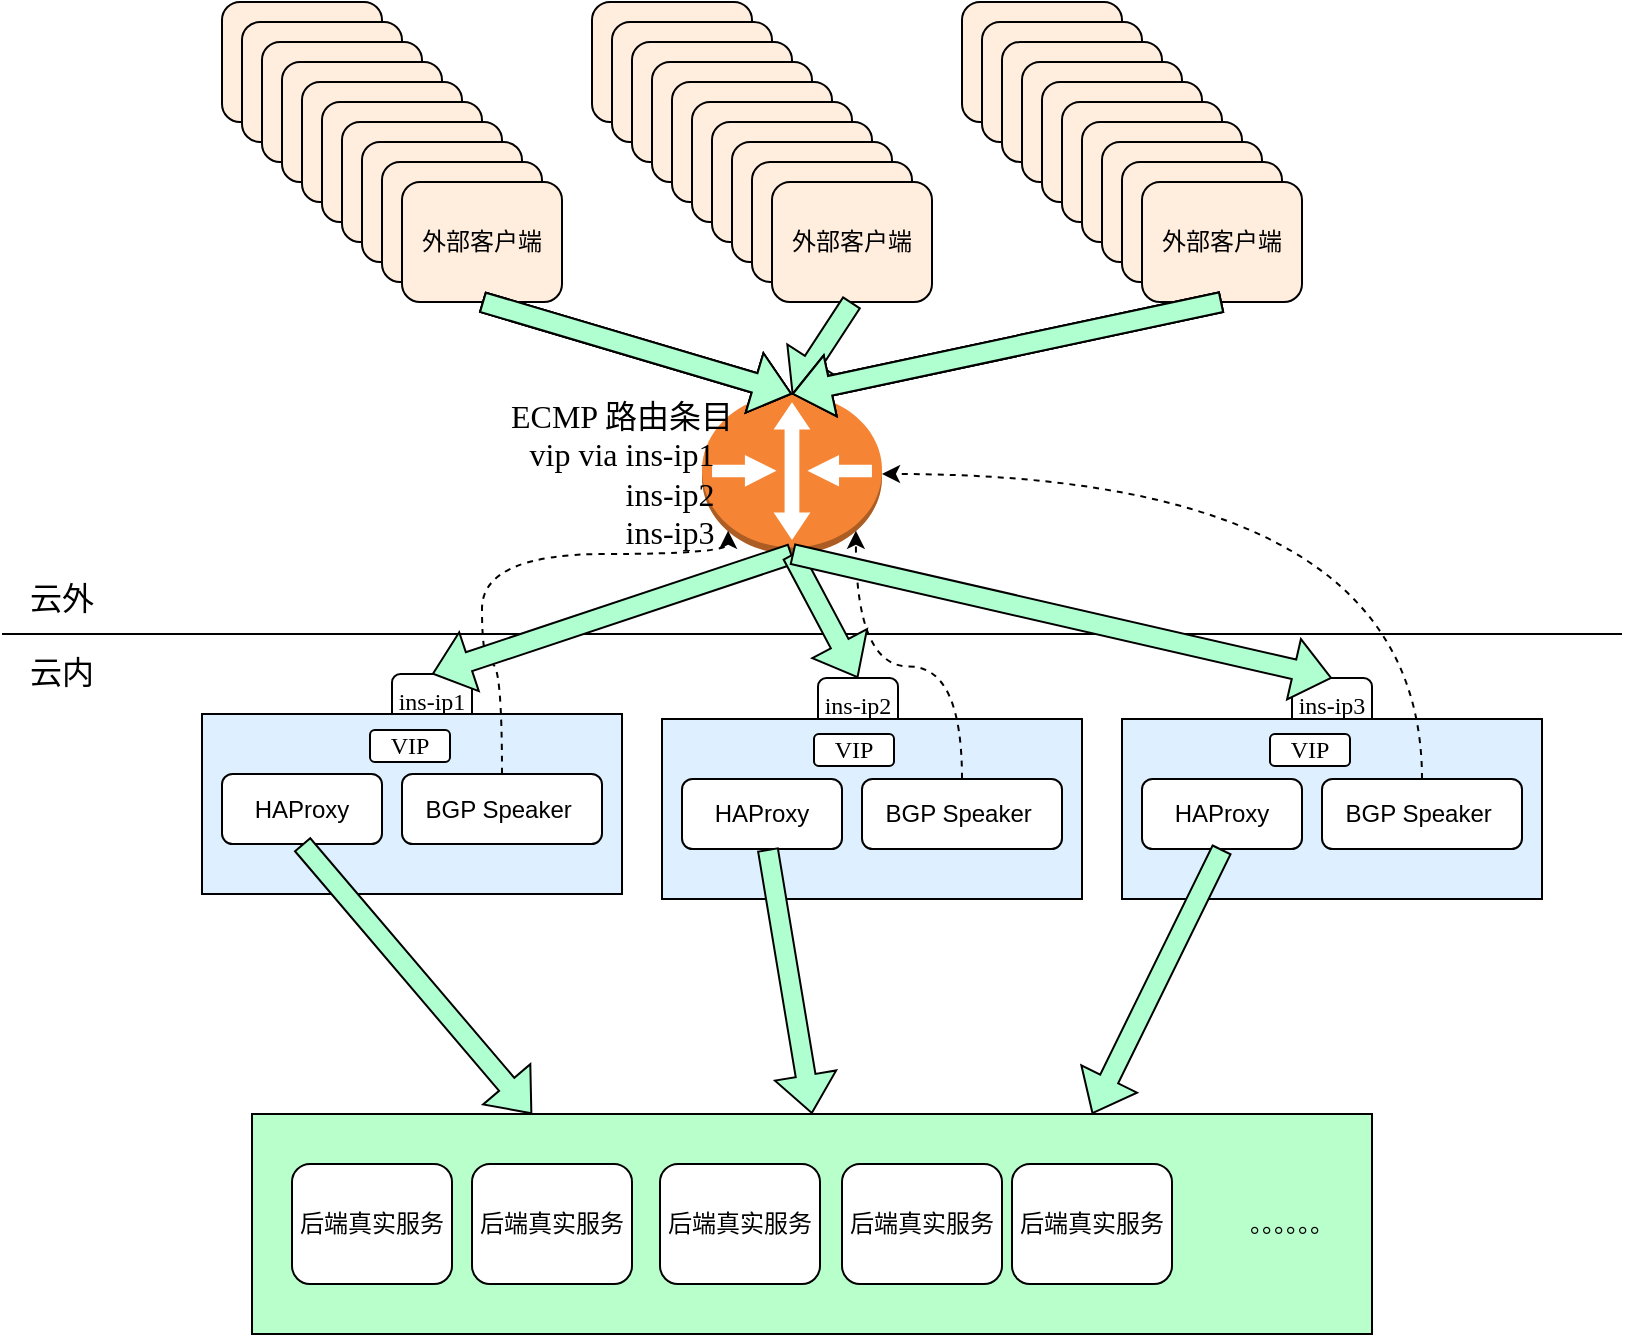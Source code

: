 <mxfile version="20.2.8" type="github">
  <diagram id="IzedzpKgEfjYTyYAFZdJ" name="第 1 页">
    <mxGraphModel dx="1422" dy="754" grid="1" gridSize="10" guides="1" tooltips="1" connect="1" arrows="1" fold="1" page="1" pageScale="1" pageWidth="827" pageHeight="1169" math="0" shadow="0">
      <root>
        <mxCell id="0" />
        <mxCell id="1" parent="0" />
        <mxCell id="lkru97uIpmWRwWarypAv-23" value="ins-ip3" style="rounded=1;whiteSpace=wrap;html=1;fontFamily=Comic Sans MS;fontSize=12;fillColor=#FFFFFF;" vertex="1" parent="1">
          <mxGeometry x="675" y="342" width="40" height="28" as="geometry" />
        </mxCell>
        <mxCell id="lkru97uIpmWRwWarypAv-22" value="ins-ip2" style="rounded=1;whiteSpace=wrap;html=1;fontFamily=Comic Sans MS;fontSize=12;fillColor=#FFFFFF;" vertex="1" parent="1">
          <mxGeometry x="438" y="342" width="40" height="28" as="geometry" />
        </mxCell>
        <mxCell id="lkru97uIpmWRwWarypAv-21" value="ins-ip1" style="rounded=1;whiteSpace=wrap;html=1;fontFamily=Comic Sans MS;fontSize=12;fillColor=#FFFFFF;" vertex="1" parent="1">
          <mxGeometry x="225" y="340" width="40" height="28" as="geometry" />
        </mxCell>
        <mxCell id="lkru97uIpmWRwWarypAv-1" value="" style="rounded=0;whiteSpace=wrap;html=1;fillColor=#B8FFCB;" vertex="1" parent="1">
          <mxGeometry x="155" y="560" width="560" height="110" as="geometry" />
        </mxCell>
        <mxCell id="KsOO_eV6GUDWFjVujnLH-1" value="" style="outlineConnect=0;dashed=0;verticalLabelPosition=bottom;verticalAlign=top;align=center;html=1;shape=mxgraph.aws3.router;fillColor=#F58534;gradientColor=none;" parent="1" vertex="1">
          <mxGeometry x="380" y="200" width="90" height="80" as="geometry" />
        </mxCell>
        <mxCell id="KsOO_eV6GUDWFjVujnLH-2" value="" style="endArrow=none;html=1;rounded=0;" parent="1" edge="1">
          <mxGeometry width="50" height="50" relative="1" as="geometry">
            <mxPoint x="30" y="320" as="sourcePoint" />
            <mxPoint x="840" y="320" as="targetPoint" />
          </mxGeometry>
        </mxCell>
        <mxCell id="KsOO_eV6GUDWFjVujnLH-4" value="" style="rounded=0;whiteSpace=wrap;html=1;fillColor=#DEF0FF;" parent="1" vertex="1">
          <mxGeometry x="130" y="360" width="210" height="90" as="geometry" />
        </mxCell>
        <mxCell id="KsOO_eV6GUDWFjVujnLH-8" value="HAProxy" style="rounded=1;whiteSpace=wrap;html=1;" parent="1" vertex="1">
          <mxGeometry x="140" y="390" width="80" height="35" as="geometry" />
        </mxCell>
        <mxCell id="lkru97uIpmWRwWarypAv-4" style="edgeStyle=orthogonalEdgeStyle;curved=1;rounded=0;orthogonalLoop=1;jettySize=auto;html=1;exitX=0.5;exitY=0;exitDx=0;exitDy=0;dashed=1;entryX=0.145;entryY=0.855;entryDx=0;entryDy=0;entryPerimeter=0;" edge="1" parent="1" source="KsOO_eV6GUDWFjVujnLH-9" target="KsOO_eV6GUDWFjVujnLH-1">
          <mxGeometry relative="1" as="geometry">
            <Array as="points">
              <mxPoint x="280" y="335" />
              <mxPoint x="270" y="335" />
              <mxPoint x="270" y="280" />
              <mxPoint x="393" y="280" />
            </Array>
          </mxGeometry>
        </mxCell>
        <mxCell id="KsOO_eV6GUDWFjVujnLH-9" value="BGP Speaker&amp;nbsp;" style="rounded=1;whiteSpace=wrap;html=1;" parent="1" vertex="1">
          <mxGeometry x="230" y="390" width="100" height="35" as="geometry" />
        </mxCell>
        <mxCell id="KsOO_eV6GUDWFjVujnLH-10" value="" style="rounded=0;whiteSpace=wrap;html=1;fillColor=#DEF0FF;" parent="1" vertex="1">
          <mxGeometry x="360" y="362.5" width="210" height="90" as="geometry" />
        </mxCell>
        <mxCell id="KsOO_eV6GUDWFjVujnLH-11" value="HAProxy" style="rounded=1;whiteSpace=wrap;html=1;" parent="1" vertex="1">
          <mxGeometry x="370" y="392.5" width="80" height="35" as="geometry" />
        </mxCell>
        <mxCell id="lkru97uIpmWRwWarypAv-5" style="edgeStyle=orthogonalEdgeStyle;curved=1;rounded=0;orthogonalLoop=1;jettySize=auto;html=1;exitX=0.5;exitY=0;exitDx=0;exitDy=0;dashed=1;entryX=0.855;entryY=0.855;entryDx=0;entryDy=0;entryPerimeter=0;" edge="1" parent="1" source="KsOO_eV6GUDWFjVujnLH-12" target="KsOO_eV6GUDWFjVujnLH-1">
          <mxGeometry relative="1" as="geometry" />
        </mxCell>
        <mxCell id="KsOO_eV6GUDWFjVujnLH-12" value="BGP Speaker&amp;nbsp;" style="rounded=1;whiteSpace=wrap;html=1;" parent="1" vertex="1">
          <mxGeometry x="460" y="392.5" width="100" height="35" as="geometry" />
        </mxCell>
        <mxCell id="KsOO_eV6GUDWFjVujnLH-13" value="" style="rounded=0;whiteSpace=wrap;html=1;fillColor=#DEF0FF;" parent="1" vertex="1">
          <mxGeometry x="590" y="362.5" width="210" height="90" as="geometry" />
        </mxCell>
        <mxCell id="KsOO_eV6GUDWFjVujnLH-14" value="HAProxy" style="rounded=1;whiteSpace=wrap;html=1;" parent="1" vertex="1">
          <mxGeometry x="600" y="392.5" width="80" height="35" as="geometry" />
        </mxCell>
        <mxCell id="lkru97uIpmWRwWarypAv-6" style="edgeStyle=orthogonalEdgeStyle;curved=1;rounded=0;orthogonalLoop=1;jettySize=auto;html=1;exitX=0.5;exitY=0;exitDx=0;exitDy=0;entryX=1;entryY=0.5;entryDx=0;entryDy=0;entryPerimeter=0;dashed=1;" edge="1" parent="1" source="KsOO_eV6GUDWFjVujnLH-15" target="KsOO_eV6GUDWFjVujnLH-1">
          <mxGeometry relative="1" as="geometry" />
        </mxCell>
        <mxCell id="KsOO_eV6GUDWFjVujnLH-15" value="BGP Speaker&amp;nbsp;" style="rounded=1;whiteSpace=wrap;html=1;" parent="1" vertex="1">
          <mxGeometry x="690" y="392.5" width="100" height="35" as="geometry" />
        </mxCell>
        <mxCell id="KsOO_eV6GUDWFjVujnLH-30" value="后端真实服务" style="rounded=1;whiteSpace=wrap;html=1;" parent="1" vertex="1">
          <mxGeometry x="175" y="585" width="80" height="60" as="geometry" />
        </mxCell>
        <mxCell id="KsOO_eV6GUDWFjVujnLH-31" value="后端真实服务" style="rounded=1;whiteSpace=wrap;html=1;" parent="1" vertex="1">
          <mxGeometry x="265" y="585" width="80" height="60" as="geometry" />
        </mxCell>
        <mxCell id="KsOO_eV6GUDWFjVujnLH-32" value="后端真实服务" style="rounded=1;whiteSpace=wrap;html=1;" parent="1" vertex="1">
          <mxGeometry x="359" y="585" width="80" height="60" as="geometry" />
        </mxCell>
        <mxCell id="KsOO_eV6GUDWFjVujnLH-33" value="后端真实服务" style="rounded=1;whiteSpace=wrap;html=1;" parent="1" vertex="1">
          <mxGeometry x="450" y="585" width="80" height="60" as="geometry" />
        </mxCell>
        <mxCell id="KsOO_eV6GUDWFjVujnLH-35" value="后端真实服务" style="rounded=1;whiteSpace=wrap;html=1;" parent="1" vertex="1">
          <mxGeometry x="535" y="585" width="80" height="60" as="geometry" />
        </mxCell>
        <mxCell id="KsOO_eV6GUDWFjVujnLH-36" value="外部客户端" style="rounded=1;whiteSpace=wrap;html=1;fillColor=#FFEDDE;" parent="1" vertex="1">
          <mxGeometry x="140" y="4" width="80" height="60" as="geometry" />
        </mxCell>
        <mxCell id="KsOO_eV6GUDWFjVujnLH-37" value="外部客户端" style="rounded=1;whiteSpace=wrap;html=1;fillColor=#FFEDDE;" parent="1" vertex="1">
          <mxGeometry x="150" y="14" width="80" height="60" as="geometry" />
        </mxCell>
        <mxCell id="KsOO_eV6GUDWFjVujnLH-38" value="外部客户端" style="rounded=1;whiteSpace=wrap;html=1;fillColor=#FFEDDE;" parent="1" vertex="1">
          <mxGeometry x="160" y="24" width="80" height="60" as="geometry" />
        </mxCell>
        <mxCell id="KsOO_eV6GUDWFjVujnLH-39" value="外部客户端" style="rounded=1;whiteSpace=wrap;html=1;fillColor=#FFEDDE;" parent="1" vertex="1">
          <mxGeometry x="170" y="34" width="80" height="60" as="geometry" />
        </mxCell>
        <mxCell id="KsOO_eV6GUDWFjVujnLH-40" value="外部客户端" style="rounded=1;whiteSpace=wrap;html=1;fillColor=#FFEDDE;" parent="1" vertex="1">
          <mxGeometry x="180" y="44" width="80" height="60" as="geometry" />
        </mxCell>
        <mxCell id="KsOO_eV6GUDWFjVujnLH-41" value="外部客户端" style="rounded=1;whiteSpace=wrap;html=1;fillColor=#FFEDDE;" parent="1" vertex="1">
          <mxGeometry x="190" y="54" width="80" height="60" as="geometry" />
        </mxCell>
        <mxCell id="KsOO_eV6GUDWFjVujnLH-42" value="外部客户端" style="rounded=1;whiteSpace=wrap;html=1;fillColor=#FFEDDE;" parent="1" vertex="1">
          <mxGeometry x="200" y="64" width="80" height="60" as="geometry" />
        </mxCell>
        <mxCell id="KsOO_eV6GUDWFjVujnLH-43" value="外部客户端" style="rounded=1;whiteSpace=wrap;html=1;fillColor=#FFEDDE;" parent="1" vertex="1">
          <mxGeometry x="210" y="74" width="80" height="60" as="geometry" />
        </mxCell>
        <mxCell id="KsOO_eV6GUDWFjVujnLH-44" value="外部客户端" style="rounded=1;whiteSpace=wrap;html=1;fillColor=#FFEDDE;" parent="1" vertex="1">
          <mxGeometry x="220" y="84" width="80" height="60" as="geometry" />
        </mxCell>
        <mxCell id="KsOO_eV6GUDWFjVujnLH-45" value="外部客户端" style="rounded=1;whiteSpace=wrap;html=1;fillColor=#FFEDDE;" parent="1" vertex="1">
          <mxGeometry x="230" y="94" width="80" height="60" as="geometry" />
        </mxCell>
        <mxCell id="KsOO_eV6GUDWFjVujnLH-46" value="外部客户端" style="rounded=1;whiteSpace=wrap;html=1;fillColor=#FFEDDE;" parent="1" vertex="1">
          <mxGeometry x="325" y="4" width="80" height="60" as="geometry" />
        </mxCell>
        <mxCell id="KsOO_eV6GUDWFjVujnLH-47" value="外部客户端" style="rounded=1;whiteSpace=wrap;html=1;fillColor=#FFEDDE;" parent="1" vertex="1">
          <mxGeometry x="335" y="14" width="80" height="60" as="geometry" />
        </mxCell>
        <mxCell id="KsOO_eV6GUDWFjVujnLH-48" value="外部客户端" style="rounded=1;whiteSpace=wrap;html=1;fillColor=#FFEDDE;" parent="1" vertex="1">
          <mxGeometry x="345" y="24" width="80" height="60" as="geometry" />
        </mxCell>
        <mxCell id="KsOO_eV6GUDWFjVujnLH-49" value="外部客户端" style="rounded=1;whiteSpace=wrap;html=1;fillColor=#FFEDDE;" parent="1" vertex="1">
          <mxGeometry x="355" y="34" width="80" height="60" as="geometry" />
        </mxCell>
        <mxCell id="KsOO_eV6GUDWFjVujnLH-50" value="外部客户端" style="rounded=1;whiteSpace=wrap;html=1;fillColor=#FFEDDE;" parent="1" vertex="1">
          <mxGeometry x="365" y="44" width="80" height="60" as="geometry" />
        </mxCell>
        <mxCell id="KsOO_eV6GUDWFjVujnLH-51" value="外部客户端" style="rounded=1;whiteSpace=wrap;html=1;fillColor=#FFEDDE;" parent="1" vertex="1">
          <mxGeometry x="375" y="54" width="80" height="60" as="geometry" />
        </mxCell>
        <mxCell id="KsOO_eV6GUDWFjVujnLH-52" value="外部客户端" style="rounded=1;whiteSpace=wrap;html=1;fillColor=#FFEDDE;" parent="1" vertex="1">
          <mxGeometry x="385" y="64" width="80" height="60" as="geometry" />
        </mxCell>
        <mxCell id="KsOO_eV6GUDWFjVujnLH-53" value="外部客户端" style="rounded=1;whiteSpace=wrap;html=1;fillColor=#FFEDDE;" parent="1" vertex="1">
          <mxGeometry x="395" y="74" width="80" height="60" as="geometry" />
        </mxCell>
        <mxCell id="KsOO_eV6GUDWFjVujnLH-54" value="外部客户端" style="rounded=1;whiteSpace=wrap;html=1;fillColor=#FFEDDE;" parent="1" vertex="1">
          <mxGeometry x="405" y="84" width="80" height="60" as="geometry" />
        </mxCell>
        <mxCell id="KsOO_eV6GUDWFjVujnLH-55" value="外部客户端" style="rounded=1;whiteSpace=wrap;html=1;fillColor=#FFEDDE;" parent="1" vertex="1">
          <mxGeometry x="415" y="94" width="80" height="60" as="geometry" />
        </mxCell>
        <mxCell id="KsOO_eV6GUDWFjVujnLH-56" value="外部客户端" style="rounded=1;whiteSpace=wrap;html=1;fillColor=#FFEDDE;" parent="1" vertex="1">
          <mxGeometry x="510" y="4" width="80" height="60" as="geometry" />
        </mxCell>
        <mxCell id="KsOO_eV6GUDWFjVujnLH-57" value="外部客户端" style="rounded=1;whiteSpace=wrap;html=1;fillColor=#FFEDDE;" parent="1" vertex="1">
          <mxGeometry x="520" y="14" width="80" height="60" as="geometry" />
        </mxCell>
        <mxCell id="KsOO_eV6GUDWFjVujnLH-58" value="外部客户端" style="rounded=1;whiteSpace=wrap;html=1;fillColor=#FFEDDE;" parent="1" vertex="1">
          <mxGeometry x="530" y="24" width="80" height="60" as="geometry" />
        </mxCell>
        <mxCell id="KsOO_eV6GUDWFjVujnLH-59" value="外部客户端" style="rounded=1;whiteSpace=wrap;html=1;fillColor=#FFEDDE;" parent="1" vertex="1">
          <mxGeometry x="540" y="34" width="80" height="60" as="geometry" />
        </mxCell>
        <mxCell id="KsOO_eV6GUDWFjVujnLH-60" value="外部客户端" style="rounded=1;whiteSpace=wrap;html=1;fillColor=#FFEDDE;" parent="1" vertex="1">
          <mxGeometry x="550" y="44" width="80" height="60" as="geometry" />
        </mxCell>
        <mxCell id="KsOO_eV6GUDWFjVujnLH-61" value="外部客户端" style="rounded=1;whiteSpace=wrap;html=1;fillColor=#FFEDDE;" parent="1" vertex="1">
          <mxGeometry x="560" y="54" width="80" height="60" as="geometry" />
        </mxCell>
        <mxCell id="KsOO_eV6GUDWFjVujnLH-62" value="外部客户端" style="rounded=1;whiteSpace=wrap;html=1;fillColor=#FFEDDE;" parent="1" vertex="1">
          <mxGeometry x="570" y="64" width="80" height="60" as="geometry" />
        </mxCell>
        <mxCell id="KsOO_eV6GUDWFjVujnLH-63" value="外部客户端" style="rounded=1;whiteSpace=wrap;html=1;fillColor=#FFEDDE;" parent="1" vertex="1">
          <mxGeometry x="580" y="74" width="80" height="60" as="geometry" />
        </mxCell>
        <mxCell id="KsOO_eV6GUDWFjVujnLH-64" value="外部客户端" style="rounded=1;whiteSpace=wrap;html=1;fillColor=#FFEDDE;" parent="1" vertex="1">
          <mxGeometry x="590" y="84" width="80" height="60" as="geometry" />
        </mxCell>
        <mxCell id="KsOO_eV6GUDWFjVujnLH-65" value="外部客户端" style="rounded=1;whiteSpace=wrap;html=1;fillColor=#FFEDDE;" parent="1" vertex="1">
          <mxGeometry x="600" y="94" width="80" height="60" as="geometry" />
        </mxCell>
        <mxCell id="KsOO_eV6GUDWFjVujnLH-68" value="" style="shape=flexArrow;endArrow=classic;html=1;rounded=0;entryX=0.5;entryY=0;entryDx=0;entryDy=0;entryPerimeter=0;exitX=0.5;exitY=1;exitDx=0;exitDy=0;" parent="1" source="KsOO_eV6GUDWFjVujnLH-45" target="KsOO_eV6GUDWFjVujnLH-1" edge="1">
          <mxGeometry width="50" height="50" relative="1" as="geometry">
            <mxPoint x="390" y="360" as="sourcePoint" />
            <mxPoint x="440" y="310" as="targetPoint" />
          </mxGeometry>
        </mxCell>
        <mxCell id="KsOO_eV6GUDWFjVujnLH-69" value="" style="shape=flexArrow;endArrow=classic;html=1;rounded=0;exitX=0.5;exitY=1;exitDx=0;exitDy=0;entryX=0.5;entryY=0;entryDx=0;entryDy=0;entryPerimeter=0;fillColor=#B0FFD0;" parent="1" source="KsOO_eV6GUDWFjVujnLH-55" target="KsOO_eV6GUDWFjVujnLH-1" edge="1">
          <mxGeometry width="50" height="50" relative="1" as="geometry">
            <mxPoint x="390" y="360" as="sourcePoint" />
            <mxPoint x="450" y="200" as="targetPoint" />
          </mxGeometry>
        </mxCell>
        <mxCell id="KsOO_eV6GUDWFjVujnLH-70" value="" style="shape=flexArrow;endArrow=classic;html=1;rounded=0;exitX=0.5;exitY=1;exitDx=0;exitDy=0;entryX=0.5;entryY=0;entryDx=0;entryDy=0;entryPerimeter=0;" parent="1" source="KsOO_eV6GUDWFjVujnLH-65" target="KsOO_eV6GUDWFjVujnLH-1" edge="1">
          <mxGeometry width="50" height="50" relative="1" as="geometry">
            <mxPoint x="390" y="360" as="sourcePoint" />
            <mxPoint x="440" y="220" as="targetPoint" />
          </mxGeometry>
        </mxCell>
        <mxCell id="KsOO_eV6GUDWFjVujnLH-71" value="" style="shape=flexArrow;endArrow=classic;html=1;rounded=0;exitX=0.5;exitY=1;exitDx=0;exitDy=0;exitPerimeter=0;entryX=0.5;entryY=0;entryDx=0;entryDy=0;fillColor=#B0FFD0;" parent="1" source="KsOO_eV6GUDWFjVujnLH-1" target="lkru97uIpmWRwWarypAv-21" edge="1">
          <mxGeometry width="50" height="50" relative="1" as="geometry">
            <mxPoint x="390" y="360" as="sourcePoint" />
            <mxPoint x="440" y="310" as="targetPoint" />
          </mxGeometry>
        </mxCell>
        <mxCell id="KsOO_eV6GUDWFjVujnLH-72" value="" style="shape=flexArrow;endArrow=classic;html=1;rounded=0;exitX=0.5;exitY=1;exitDx=0;exitDy=0;exitPerimeter=0;fillColor=#B0FFD0;entryX=0.5;entryY=0;entryDx=0;entryDy=0;" parent="1" source="KsOO_eV6GUDWFjVujnLH-1" target="lkru97uIpmWRwWarypAv-22" edge="1">
          <mxGeometry width="50" height="50" relative="1" as="geometry">
            <mxPoint x="390" y="360" as="sourcePoint" />
            <mxPoint x="440" y="310" as="targetPoint" />
          </mxGeometry>
        </mxCell>
        <mxCell id="KsOO_eV6GUDWFjVujnLH-73" value="" style="shape=flexArrow;endArrow=classic;html=1;rounded=0;exitX=0.5;exitY=1;exitDx=0;exitDy=0;exitPerimeter=0;entryX=0.5;entryY=0;entryDx=0;entryDy=0;fillColor=#B0FFD0;" parent="1" source="KsOO_eV6GUDWFjVujnLH-1" target="lkru97uIpmWRwWarypAv-23" edge="1">
          <mxGeometry width="50" height="50" relative="1" as="geometry">
            <mxPoint x="390" y="360" as="sourcePoint" />
            <mxPoint x="440" y="310" as="targetPoint" />
          </mxGeometry>
        </mxCell>
        <mxCell id="KsOO_eV6GUDWFjVujnLH-74" value="" style="shape=flexArrow;endArrow=classic;html=1;rounded=0;exitX=0.5;exitY=1;exitDx=0;exitDy=0;entryX=0.25;entryY=0;entryDx=0;entryDy=0;fillColor=#B0FFD0;" parent="1" source="KsOO_eV6GUDWFjVujnLH-8" target="lkru97uIpmWRwWarypAv-1" edge="1">
          <mxGeometry width="50" height="50" relative="1" as="geometry">
            <mxPoint x="390" y="460" as="sourcePoint" />
            <mxPoint x="110" y="550" as="targetPoint" />
          </mxGeometry>
        </mxCell>
        <mxCell id="KsOO_eV6GUDWFjVujnLH-75" value="" style="shape=flexArrow;endArrow=classic;html=1;rounded=0;entryX=0.5;entryY=0;entryDx=0;entryDy=0;fillColor=#B0FFD0;" parent="1" source="KsOO_eV6GUDWFjVujnLH-11" edge="1" target="lkru97uIpmWRwWarypAv-1">
          <mxGeometry width="50" height="50" relative="1" as="geometry">
            <mxPoint x="390" y="460" as="sourcePoint" />
            <mxPoint x="260" y="460" as="targetPoint" />
          </mxGeometry>
        </mxCell>
        <mxCell id="KsOO_eV6GUDWFjVujnLH-76" value="" style="shape=flexArrow;endArrow=classic;html=1;rounded=0;exitX=0.5;exitY=1;exitDx=0;exitDy=0;entryX=0.75;entryY=0;entryDx=0;entryDy=0;fillColor=#B0FFD0;" parent="1" source="KsOO_eV6GUDWFjVujnLH-14" edge="1" target="lkru97uIpmWRwWarypAv-1">
          <mxGeometry width="50" height="50" relative="1" as="geometry">
            <mxPoint x="390" y="460" as="sourcePoint" />
            <mxPoint x="340" y="480" as="targetPoint" />
          </mxGeometry>
        </mxCell>
        <mxCell id="lkru97uIpmWRwWarypAv-2" value="。。。。。。" style="text;html=1;strokeColor=none;fillColor=none;align=center;verticalAlign=middle;whiteSpace=wrap;rounded=0;" vertex="1" parent="1">
          <mxGeometry x="635" y="600" width="80" height="30" as="geometry" />
        </mxCell>
        <mxCell id="lkru97uIpmWRwWarypAv-11" value="" style="shape=flexArrow;endArrow=classic;html=1;rounded=0;entryX=0.5;entryY=0;entryDx=0;entryDy=0;entryPerimeter=0;exitX=0.5;exitY=1;exitDx=0;exitDy=0;" edge="1" parent="1">
          <mxGeometry width="50" height="50" relative="1" as="geometry">
            <mxPoint x="270" y="154" as="sourcePoint" />
            <mxPoint x="425" y="200" as="targetPoint" />
          </mxGeometry>
        </mxCell>
        <mxCell id="lkru97uIpmWRwWarypAv-12" value="" style="shape=flexArrow;endArrow=classic;html=1;rounded=0;entryX=0.5;entryY=0;entryDx=0;entryDy=0;entryPerimeter=0;exitX=0.5;exitY=1;exitDx=0;exitDy=0;strokeColor=#000000;fillColor=#B0FFD0;" edge="1" parent="1">
          <mxGeometry width="50" height="50" relative="1" as="geometry">
            <mxPoint x="270" y="154" as="sourcePoint" />
            <mxPoint x="425" y="200" as="targetPoint" />
          </mxGeometry>
        </mxCell>
        <mxCell id="lkru97uIpmWRwWarypAv-13" value="" style="shape=flexArrow;endArrow=classic;html=1;rounded=0;exitX=0.5;exitY=1;exitDx=0;exitDy=0;entryX=0.5;entryY=0;entryDx=0;entryDy=0;entryPerimeter=0;" edge="1" parent="1">
          <mxGeometry width="50" height="50" relative="1" as="geometry">
            <mxPoint x="640" y="154" as="sourcePoint" />
            <mxPoint x="425" y="200" as="targetPoint" />
          </mxGeometry>
        </mxCell>
        <mxCell id="lkru97uIpmWRwWarypAv-14" value="" style="shape=flexArrow;endArrow=classic;html=1;rounded=0;exitX=0.5;exitY=1;exitDx=0;exitDy=0;entryX=0.5;entryY=0;entryDx=0;entryDy=0;entryPerimeter=0;fillColor=#B0FFD0;" edge="1" parent="1">
          <mxGeometry width="50" height="50" relative="1" as="geometry">
            <mxPoint x="640" y="154" as="sourcePoint" />
            <mxPoint x="425" y="200" as="targetPoint" />
          </mxGeometry>
        </mxCell>
        <mxCell id="lkru97uIpmWRwWarypAv-17" value="ECMP 路由条目&lt;br&gt;vip via ins-ip1&lt;br style=&quot;font-size: 16px;&quot;&gt;&amp;nbsp; &amp;nbsp; &amp;nbsp; &amp;nbsp; &amp;nbsp; &amp;nbsp; ins-ip2&lt;br style=&quot;font-size: 16px;&quot;&gt;&amp;nbsp; &amp;nbsp; &amp;nbsp; &amp;nbsp; &amp;nbsp; &amp;nbsp; ins-ip3" style="text;html=1;strokeColor=none;fillColor=none;align=center;verticalAlign=middle;whiteSpace=wrap;rounded=0;fontFamily=Comic Sans MS;fontSize=16;" vertex="1" parent="1">
          <mxGeometry x="270" y="200" width="140" height="80" as="geometry" />
        </mxCell>
        <mxCell id="lkru97uIpmWRwWarypAv-18" value="云内" style="text;html=1;strokeColor=none;fillColor=none;align=center;verticalAlign=middle;whiteSpace=wrap;rounded=0;fontFamily=Comic Sans MS;fontSize=16;" vertex="1" parent="1">
          <mxGeometry x="30" y="323.5" width="60" height="30" as="geometry" />
        </mxCell>
        <mxCell id="lkru97uIpmWRwWarypAv-19" value="云外" style="text;html=1;strokeColor=none;fillColor=none;align=center;verticalAlign=middle;whiteSpace=wrap;rounded=0;fontFamily=Comic Sans MS;fontSize=16;" vertex="1" parent="1">
          <mxGeometry x="30" y="287" width="60" height="30" as="geometry" />
        </mxCell>
        <mxCell id="lkru97uIpmWRwWarypAv-20" value="VIP" style="rounded=1;whiteSpace=wrap;html=1;fontFamily=Comic Sans MS;fontSize=12;fillColor=#FFFFFF;" vertex="1" parent="1">
          <mxGeometry x="214" y="368" width="40" height="16" as="geometry" />
        </mxCell>
        <mxCell id="lkru97uIpmWRwWarypAv-27" value="VIP" style="rounded=1;whiteSpace=wrap;html=1;fontFamily=Comic Sans MS;fontSize=12;fillColor=#FFFFFF;" vertex="1" parent="1">
          <mxGeometry x="436" y="370" width="40" height="16" as="geometry" />
        </mxCell>
        <mxCell id="lkru97uIpmWRwWarypAv-28" value="VIP" style="rounded=1;whiteSpace=wrap;html=1;fontFamily=Comic Sans MS;fontSize=12;fillColor=#FFFFFF;" vertex="1" parent="1">
          <mxGeometry x="664" y="370" width="40" height="16" as="geometry" />
        </mxCell>
      </root>
    </mxGraphModel>
  </diagram>
</mxfile>
